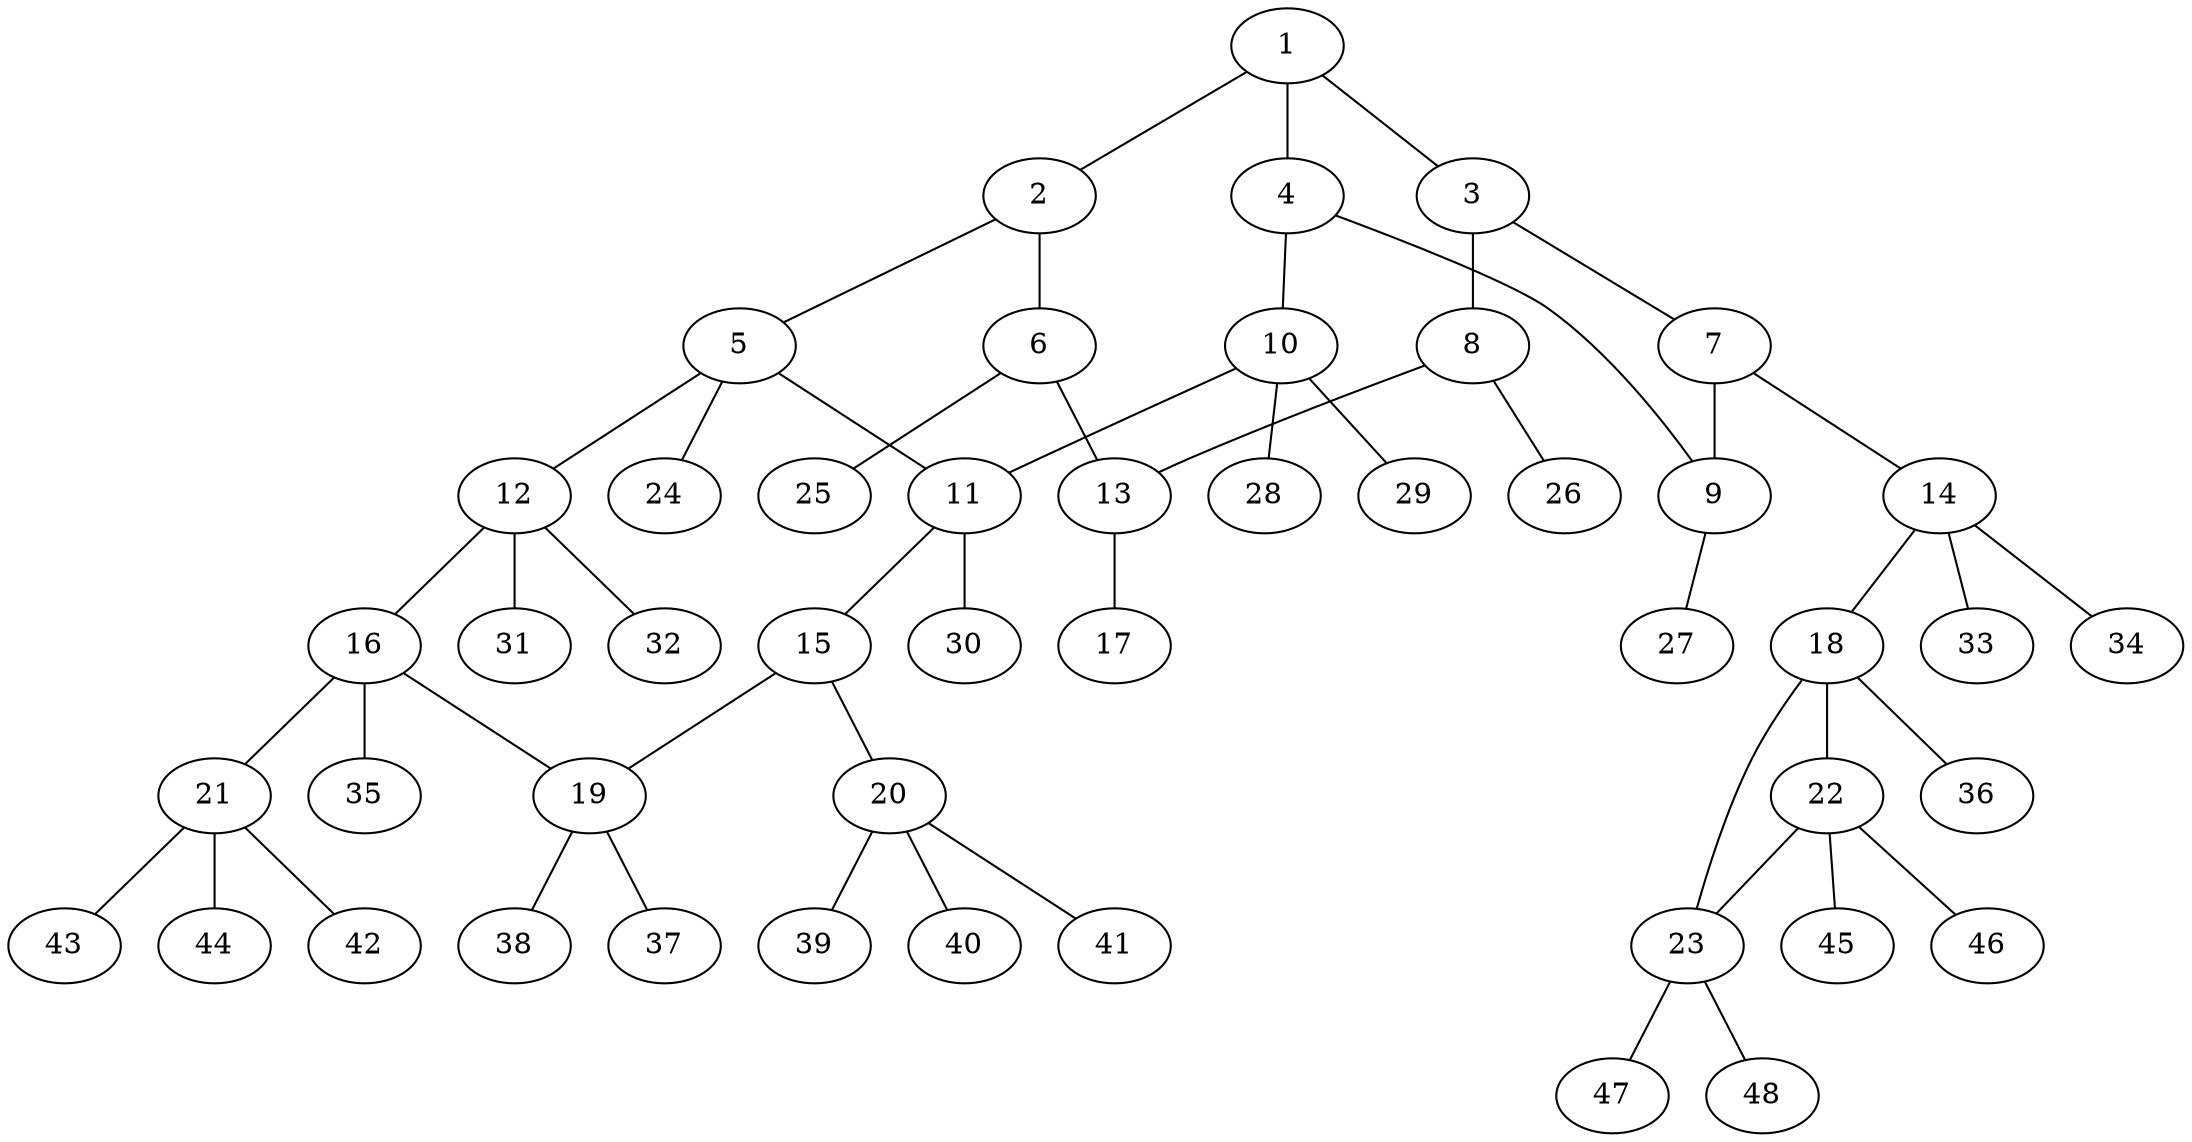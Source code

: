 graph molecule_686 {
	1	 [chem=C];
	2	 [chem=C];
	1 -- 2	 [valence=2];
	3	 [chem=C];
	1 -- 3	 [valence=1];
	4	 [chem=C];
	1 -- 4	 [valence=1];
	5	 [chem=C];
	2 -- 5	 [valence=1];
	6	 [chem=C];
	2 -- 6	 [valence=1];
	7	 [chem=N];
	3 -- 7	 [valence=1];
	8	 [chem=C];
	3 -- 8	 [valence=2];
	9	 [chem=C];
	4 -- 9	 [valence=2];
	10	 [chem=C];
	4 -- 10	 [valence=1];
	11	 [chem=C];
	5 -- 11	 [valence=1];
	12	 [chem=C];
	5 -- 12	 [valence=1];
	24	 [chem=H];
	5 -- 24	 [valence=1];
	13	 [chem=C];
	6 -- 13	 [valence=2];
	25	 [chem=H];
	6 -- 25	 [valence=1];
	7 -- 9	 [valence=1];
	14	 [chem=C];
	7 -- 14	 [valence=1];
	8 -- 13	 [valence=1];
	26	 [chem=H];
	8 -- 26	 [valence=1];
	27	 [chem=H];
	9 -- 27	 [valence=1];
	10 -- 11	 [valence=1];
	28	 [chem=H];
	10 -- 28	 [valence=1];
	29	 [chem=H];
	10 -- 29	 [valence=1];
	15	 [chem=N];
	11 -- 15	 [valence=1];
	30	 [chem=H];
	11 -- 30	 [valence=1];
	16	 [chem=C];
	12 -- 16	 [valence=1];
	31	 [chem=H];
	12 -- 31	 [valence=1];
	32	 [chem=H];
	12 -- 32	 [valence=1];
	17	 [chem=Br];
	13 -- 17	 [valence=1];
	18	 [chem=C];
	14 -- 18	 [valence=1];
	33	 [chem=H];
	14 -- 33	 [valence=1];
	34	 [chem=H];
	14 -- 34	 [valence=1];
	19	 [chem=C];
	15 -- 19	 [valence=1];
	20	 [chem=C];
	15 -- 20	 [valence=1];
	16 -- 19	 [valence=1];
	21	 [chem=C];
	16 -- 21	 [valence=1];
	35	 [chem=H];
	16 -- 35	 [valence=1];
	22	 [chem=C];
	18 -- 22	 [valence=1];
	23	 [chem=C];
	18 -- 23	 [valence=1];
	36	 [chem=H];
	18 -- 36	 [valence=1];
	37	 [chem=H];
	19 -- 37	 [valence=1];
	38	 [chem=H];
	19 -- 38	 [valence=1];
	39	 [chem=H];
	20 -- 39	 [valence=1];
	40	 [chem=H];
	20 -- 40	 [valence=1];
	41	 [chem=H];
	20 -- 41	 [valence=1];
	42	 [chem=H];
	21 -- 42	 [valence=1];
	43	 [chem=H];
	21 -- 43	 [valence=1];
	44	 [chem=H];
	21 -- 44	 [valence=1];
	22 -- 23	 [valence=1];
	45	 [chem=H];
	22 -- 45	 [valence=1];
	46	 [chem=H];
	22 -- 46	 [valence=1];
	47	 [chem=H];
	23 -- 47	 [valence=1];
	48	 [chem=H];
	23 -- 48	 [valence=1];
}
